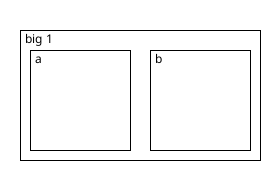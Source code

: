 {
  "sha1": "q1ovbr586rmllacsetqt280p0hshthn",
  "insertion": {
    "when": "2024-06-04T17:28:41.991Z",
    "user": "plantuml@gmail.com"
  }
}
@startwire
*big_1
	*a
	--
	*b
	
@endwire
